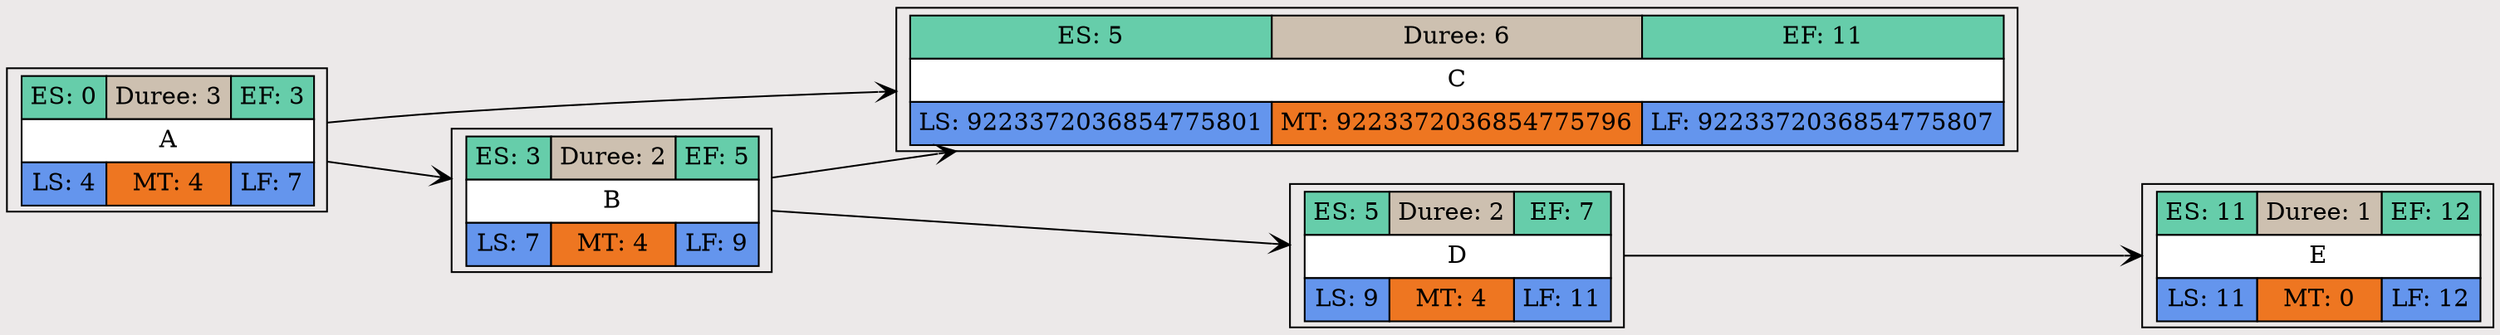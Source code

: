 digraph PERT {
  rankdir=LR;
  ranksep=1;
  node [shape=record];
  edge [arrowhead=vee];
  bgcolor="#ECE9E9";
  114 [label=<<TABLE BORDER='0' CELLBORDER='1' CELLSPACING='0' CELLPADDING='4'>
        <TR><TD BGCOLOR= 'aquamarine3'>ES: 0</TD><TD BGCOLOR= 'antiquewhite3'>Duree: 3</TD><TD BGCOLOR= 'aquamarine3'>EF: 3</TD></TR>
        <TR><TD BGCOLOR= 'white' COLSPAN='3'>A</TD></TR>
        <TR><TD BGCOLOR= 'cornflowerblue'>LS: 4</TD><TD BGCOLOR= 'chocolate2'>MT: 4</TD><TD BGCOLOR= 'cornflowerblue'>LF: 7</TD></TR>
        
        </TABLE>>]
  115 [label=<<TABLE BORDER='0' CELLBORDER='1' CELLSPACING='0' CELLPADDING='4'>
        <TR><TD BGCOLOR= 'aquamarine3'>ES: 3</TD><TD BGCOLOR= 'antiquewhite3'>Duree: 2</TD><TD BGCOLOR= 'aquamarine3'>EF: 5</TD></TR>
        <TR><TD BGCOLOR= 'white' COLSPAN='3'>B</TD></TR>
        <TR><TD BGCOLOR= 'cornflowerblue'>LS: 7</TD><TD BGCOLOR= 'chocolate2'>MT: 4</TD><TD BGCOLOR= 'cornflowerblue'>LF: 9</TD></TR>
        
        </TABLE>>]
  116 [label=<<TABLE BORDER='0' CELLBORDER='1' CELLSPACING='0' CELLPADDING='4'>
        <TR><TD BGCOLOR= 'aquamarine3'>ES: 5</TD><TD BGCOLOR= 'antiquewhite3'>Duree: 6</TD><TD BGCOLOR= 'aquamarine3'>EF: 11</TD></TR>
        <TR><TD BGCOLOR= 'white' COLSPAN='3'>C</TD></TR>
        <TR><TD BGCOLOR= 'cornflowerblue'>LS: 9223372036854775801</TD><TD BGCOLOR= 'chocolate2'>MT: 9223372036854775796</TD><TD BGCOLOR= 'cornflowerblue'>LF: 9223372036854775807</TD></TR>
        
        </TABLE>>]
  117 [label=<<TABLE BORDER='0' CELLBORDER='1' CELLSPACING='0' CELLPADDING='4'>
        <TR><TD BGCOLOR= 'aquamarine3'>ES: 5</TD><TD BGCOLOR= 'antiquewhite3'>Duree: 2</TD><TD BGCOLOR= 'aquamarine3'>EF: 7</TD></TR>
        <TR><TD BGCOLOR= 'white' COLSPAN='3'>D</TD></TR>
        <TR><TD BGCOLOR= 'cornflowerblue'>LS: 9</TD><TD BGCOLOR= 'chocolate2'>MT: 4</TD><TD BGCOLOR= 'cornflowerblue'>LF: 11</TD></TR>
        
        </TABLE>>]
  118 [label=<<TABLE BORDER='0' CELLBORDER='1' CELLSPACING='0' CELLPADDING='4'>
        <TR><TD BGCOLOR= 'aquamarine3'>ES: 11</TD><TD BGCOLOR= 'antiquewhite3'>Duree: 1</TD><TD BGCOLOR= 'aquamarine3'>EF: 12</TD></TR>
        <TR><TD BGCOLOR= 'white' COLSPAN='3'>E</TD></TR>
        <TR><TD BGCOLOR= 'cornflowerblue'>LS: 11</TD><TD BGCOLOR= 'chocolate2'>MT: 0</TD><TD BGCOLOR= 'cornflowerblue'>LF: 12</TD></TR>
        
        </TABLE>>]
  114 -> 115
  114 -> 116
  115 -> 116
  115 -> 117
  117 -> 118
}
